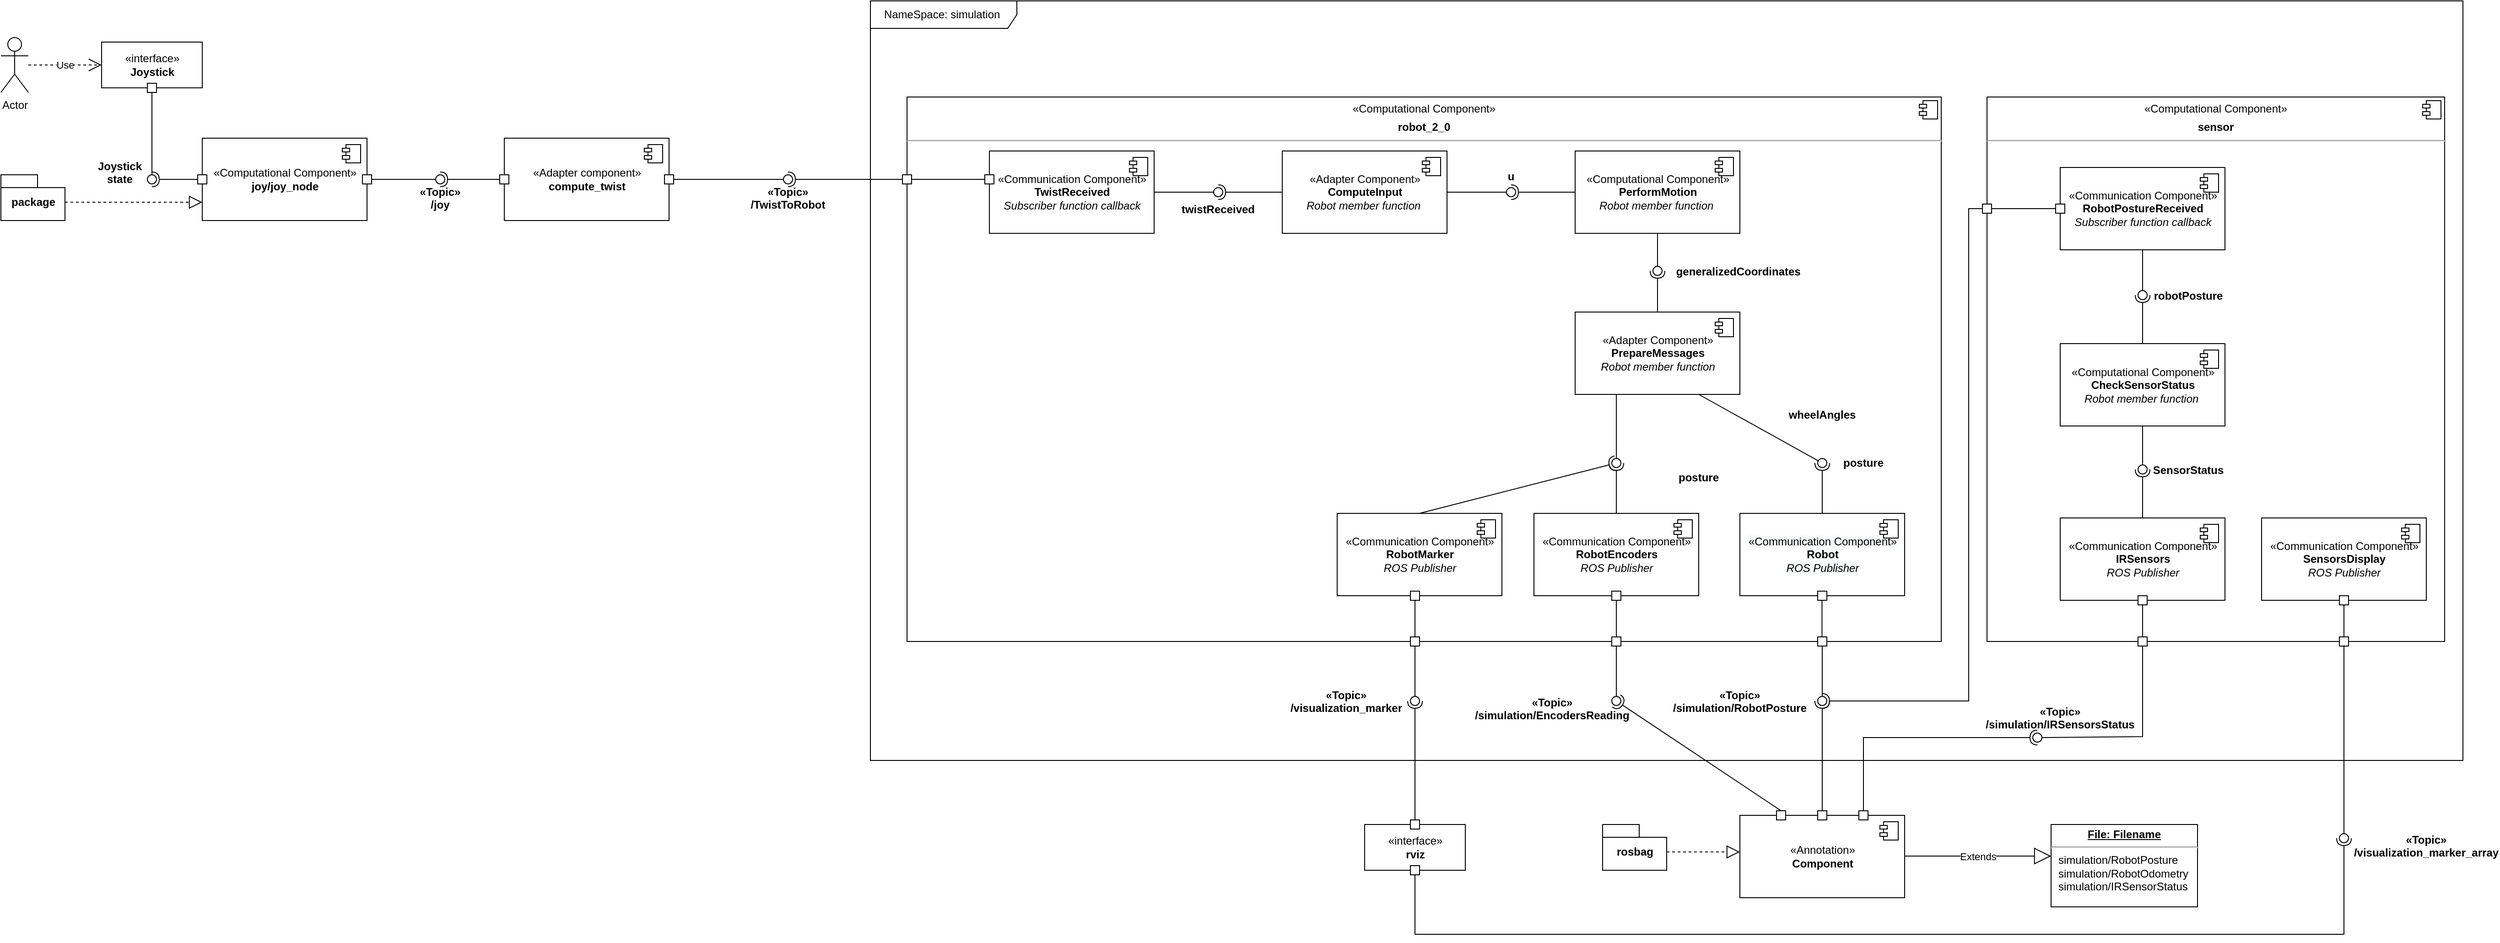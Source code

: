 <mxfile version="13.0.3" type="device"><diagram id="dQVUf-3r50k0wOPHMKct" name="Page-1"><mxGraphModel dx="1144" dy="733" grid="1" gridSize="10" guides="1" tooltips="1" connect="1" arrows="1" fold="1" page="1" pageScale="1" pageWidth="850" pageHeight="1100" math="0" shadow="0"><root><mxCell id="0"/><mxCell id="1" parent="0"/><mxCell id="RqfYCaP5gzXYu1912-vJ-2" value="Actor" style="shape=umlActor;verticalLabelPosition=bottom;labelBackgroundColor=#ffffff;verticalAlign=top;html=1;" parent="1" vertex="1"><mxGeometry x="170" y="220" width="30" height="60" as="geometry"/></mxCell><mxCell id="RqfYCaP5gzXYu1912-vJ-3" value="«interface»&lt;br&gt;&lt;b&gt;Joystick&lt;/b&gt;" style="html=1;" parent="1" vertex="1"><mxGeometry x="280" y="225" width="110" height="50" as="geometry"/></mxCell><mxCell id="RqfYCaP5gzXYu1912-vJ-5" value="Use" style="endArrow=open;endSize=12;dashed=1;html=1;entryX=0;entryY=0.5;entryDx=0;entryDy=0;" parent="1" source="RqfYCaP5gzXYu1912-vJ-2" target="RqfYCaP5gzXYu1912-vJ-3" edge="1"><mxGeometry width="160" relative="1" as="geometry"><mxPoint x="310" y="350" as="sourcePoint"/><mxPoint x="470" y="350" as="targetPoint"/></mxGeometry></mxCell><mxCell id="RqfYCaP5gzXYu1912-vJ-8" value="package" style="shape=folder;fontStyle=1;spacingTop=10;tabWidth=40;tabHeight=14;tabPosition=left;html=1;" parent="1" vertex="1"><mxGeometry x="170" y="370" width="70" height="50" as="geometry"/></mxCell><mxCell id="RqfYCaP5gzXYu1912-vJ-9" value="«Computational Component»&lt;br&gt;&lt;b&gt;joy/joy_node&lt;/b&gt;" style="html=1;dropTarget=0;" parent="1" vertex="1"><mxGeometry x="390" y="330" width="180" height="90" as="geometry"/></mxCell><mxCell id="RqfYCaP5gzXYu1912-vJ-10" value="" style="shape=component;jettyWidth=8;jettyHeight=4;" parent="RqfYCaP5gzXYu1912-vJ-9" vertex="1"><mxGeometry x="1" width="20" height="20" relative="1" as="geometry"><mxPoint x="-27" y="7" as="offset"/></mxGeometry></mxCell><mxCell id="RqfYCaP5gzXYu1912-vJ-15" value="" style="rounded=0;orthogonalLoop=1;jettySize=auto;html=1;endArrow=none;endFill=0;exitX=0.5;exitY=1;exitDx=0;exitDy=0;" parent="1" source="RqfYCaP5gzXYu1912-vJ-19" target="RqfYCaP5gzXYu1912-vJ-17" edge="1"><mxGeometry relative="1" as="geometry"><mxPoint x="315" y="375" as="sourcePoint"/></mxGeometry></mxCell><mxCell id="RqfYCaP5gzXYu1912-vJ-16" value="" style="rounded=0;orthogonalLoop=1;jettySize=auto;html=1;endArrow=halfCircle;endFill=0;entryX=0.5;entryY=0.5;entryDx=0;entryDy=0;endSize=6;strokeWidth=1;exitX=0;exitY=0.5;exitDx=0;exitDy=0;" parent="1" source="RqfYCaP5gzXYu1912-vJ-18" target="RqfYCaP5gzXYu1912-vJ-17" edge="1"><mxGeometry relative="1" as="geometry"><mxPoint x="355" y="375" as="sourcePoint"/></mxGeometry></mxCell><mxCell id="RqfYCaP5gzXYu1912-vJ-17" value="" style="ellipse;whiteSpace=wrap;html=1;fontFamily=Helvetica;fontSize=12;fontColor=#000000;align=center;strokeColor=#000000;fillColor=#ffffff;points=[];aspect=fixed;resizable=0;" parent="1" vertex="1"><mxGeometry x="330" y="370" width="10" height="10" as="geometry"/></mxCell><mxCell id="RqfYCaP5gzXYu1912-vJ-18" value="" style="rounded=0;whiteSpace=wrap;html=1;" parent="1" vertex="1"><mxGeometry x="385" y="370" width="10" height="10" as="geometry"/></mxCell><mxCell id="RqfYCaP5gzXYu1912-vJ-19" value="" style="rounded=0;whiteSpace=wrap;html=1;" parent="1" vertex="1"><mxGeometry x="330" y="270" width="10" height="10" as="geometry"/></mxCell><mxCell id="RqfYCaP5gzXYu1912-vJ-20" value="Joystick&#10;state" style="text;align=center;fontStyle=1;verticalAlign=middle;spacingLeft=3;spacingRight=3;strokeColor=none;rotatable=0;points=[[0,0.5],[1,0.5]];portConstraint=eastwest;" parent="1" vertex="1"><mxGeometry x="260" y="354" width="80" height="26" as="geometry"/></mxCell><mxCell id="RqfYCaP5gzXYu1912-vJ-21" value="" style="endArrow=block;dashed=1;endFill=0;endSize=12;html=1;" parent="1" edge="1"><mxGeometry width="160" relative="1" as="geometry"><mxPoint x="240" y="400" as="sourcePoint"/><mxPoint x="390" y="400" as="targetPoint"/></mxGeometry></mxCell><mxCell id="RqfYCaP5gzXYu1912-vJ-22" value="«Adapter component»&lt;br&gt;&lt;b&gt;compute_twist&lt;/b&gt;" style="html=1;dropTarget=0;" parent="1" vertex="1"><mxGeometry x="720" y="330" width="180" height="90" as="geometry"/></mxCell><mxCell id="RqfYCaP5gzXYu1912-vJ-23" value="" style="shape=component;jettyWidth=8;jettyHeight=4;" parent="RqfYCaP5gzXYu1912-vJ-22" vertex="1"><mxGeometry x="1" width="20" height="20" relative="1" as="geometry"><mxPoint x="-27" y="7" as="offset"/></mxGeometry></mxCell><mxCell id="RqfYCaP5gzXYu1912-vJ-24" value="" style="rounded=0;orthogonalLoop=1;jettySize=auto;html=1;endArrow=none;endFill=0;exitX=1;exitY=0.5;exitDx=0;exitDy=0;" parent="1" source="RqfYCaP5gzXYu1912-vJ-27" target="RqfYCaP5gzXYu1912-vJ-26" edge="1"><mxGeometry relative="1" as="geometry"><mxPoint x="630" y="375" as="sourcePoint"/></mxGeometry></mxCell><mxCell id="RqfYCaP5gzXYu1912-vJ-25" value="" style="rounded=0;orthogonalLoop=1;jettySize=auto;html=1;endArrow=halfCircle;endFill=0;entryX=0.5;entryY=0.5;entryDx=0;entryDy=0;endSize=6;strokeWidth=1;exitX=0;exitY=0.5;exitDx=0;exitDy=0;" parent="1" source="RqfYCaP5gzXYu1912-vJ-28" target="RqfYCaP5gzXYu1912-vJ-26" edge="1"><mxGeometry relative="1" as="geometry"><mxPoint x="670" y="375" as="sourcePoint"/></mxGeometry></mxCell><mxCell id="RqfYCaP5gzXYu1912-vJ-26" value="" style="ellipse;whiteSpace=wrap;html=1;fontFamily=Helvetica;fontSize=12;fontColor=#000000;align=center;strokeColor=#000000;fillColor=#ffffff;points=[];aspect=fixed;resizable=0;" parent="1" vertex="1"><mxGeometry x="645" y="370" width="10" height="10" as="geometry"/></mxCell><mxCell id="RqfYCaP5gzXYu1912-vJ-27" value="" style="rounded=0;whiteSpace=wrap;html=1;" parent="1" vertex="1"><mxGeometry x="565" y="370" width="10" height="10" as="geometry"/></mxCell><mxCell id="RqfYCaP5gzXYu1912-vJ-28" value="" style="rounded=0;whiteSpace=wrap;html=1;" parent="1" vertex="1"><mxGeometry x="715" y="370" width="10" height="10" as="geometry"/></mxCell><mxCell id="RqfYCaP5gzXYu1912-vJ-33" value="«Topic»&#10;/joy" style="text;align=center;fontStyle=1;verticalAlign=middle;spacingLeft=3;spacingRight=3;strokeColor=none;rotatable=0;points=[[0,0.5],[1,0.5]];portConstraint=eastwest;" parent="1" vertex="1"><mxGeometry x="610" y="382" width="80" height="26" as="geometry"/></mxCell><mxCell id="RqfYCaP5gzXYu1912-vJ-34" value="" style="rounded=0;whiteSpace=wrap;html=1;" parent="1" vertex="1"><mxGeometry x="895" y="370" width="10" height="10" as="geometry"/></mxCell><mxCell id="RqfYCaP5gzXYu1912-vJ-42" value="" style="rounded=0;orthogonalLoop=1;jettySize=auto;html=1;endArrow=none;endFill=0;exitX=1;exitY=0.5;exitDx=0;exitDy=0;" parent="1" source="RqfYCaP5gzXYu1912-vJ-34" target="RqfYCaP5gzXYu1912-vJ-44" edge="1"><mxGeometry relative="1" as="geometry"><mxPoint x="1010" y="375" as="sourcePoint"/></mxGeometry></mxCell><mxCell id="RqfYCaP5gzXYu1912-vJ-43" value="" style="rounded=0;orthogonalLoop=1;jettySize=auto;html=1;endArrow=halfCircle;endFill=0;entryX=0.5;entryY=0.5;entryDx=0;entryDy=0;endSize=6;strokeWidth=1;exitX=0;exitY=0.5;exitDx=0;exitDy=0;" parent="1" source="RqfYCaP5gzXYu1912-vJ-141" target="RqfYCaP5gzXYu1912-vJ-44" edge="1"><mxGeometry relative="1" as="geometry"><mxPoint x="1155" y="375" as="sourcePoint"/></mxGeometry></mxCell><mxCell id="RqfYCaP5gzXYu1912-vJ-44" value="" style="ellipse;whiteSpace=wrap;html=1;fontFamily=Helvetica;fontSize=12;fontColor=#000000;align=center;strokeColor=#000000;fillColor=#ffffff;points=[];aspect=fixed;resizable=0;" parent="1" vertex="1"><mxGeometry x="1025" y="370" width="10" height="10" as="geometry"/></mxCell><mxCell id="RqfYCaP5gzXYu1912-vJ-46" value="«Topic»&#10;/TwistToRobot" style="text;align=center;fontStyle=1;verticalAlign=middle;spacingLeft=3;spacingRight=3;strokeColor=none;rotatable=0;points=[[0,0.5],[1,0.5]];portConstraint=eastwest;" parent="1" vertex="1"><mxGeometry x="990" y="382" width="80" height="26" as="geometry"/></mxCell><mxCell id="RqfYCaP5gzXYu1912-vJ-138" value="NameSpace: simulation&amp;nbsp;" style="shape=umlFrame;whiteSpace=wrap;html=1;width=160;height=30;" parent="1" vertex="1"><mxGeometry x="1120" y="180" width="1740" height="830" as="geometry"/></mxCell><mxCell id="RqfYCaP5gzXYu1912-vJ-139" value="&lt;p style=&quot;margin: 6px 0px 0px ; text-align: center&quot;&gt;«Computational Component»&lt;br&gt;&lt;/p&gt;&lt;p style=&quot;margin: 6px 0px 0px ; text-align: center&quot;&gt;&lt;b&gt;robot_2_0&lt;/b&gt;&lt;/p&gt;&lt;hr&gt;&lt;p style=&quot;margin: 0px 0px 0px 8px&quot;&gt;&lt;br&gt;&lt;/p&gt;" style="align=left;overflow=fill;html=1;dropTarget=0;" parent="1" vertex="1"><mxGeometry x="1160" y="285" width="1130" height="595" as="geometry"/></mxCell><mxCell id="RqfYCaP5gzXYu1912-vJ-140" value="" style="shape=component;jettyWidth=8;jettyHeight=4;" parent="RqfYCaP5gzXYu1912-vJ-139" vertex="1"><mxGeometry x="1" width="20" height="20" relative="1" as="geometry"><mxPoint x="-24" y="4" as="offset"/></mxGeometry></mxCell><mxCell id="RqfYCaP5gzXYu1912-vJ-141" value="" style="rounded=0;whiteSpace=wrap;html=1;" parent="1" vertex="1"><mxGeometry x="1155" y="370" width="10" height="10" as="geometry"/></mxCell><mxCell id="RqfYCaP5gzXYu1912-vJ-142" value="«Adapter Component»&lt;br&gt;&lt;b&gt;ComputeInput&lt;/b&gt;&lt;br&gt;&lt;i&gt;Robot member function&lt;/i&gt;&amp;nbsp;" style="html=1;dropTarget=0;" parent="1" vertex="1"><mxGeometry x="1570" y="344" width="180" height="90" as="geometry"/></mxCell><mxCell id="RqfYCaP5gzXYu1912-vJ-143" value="" style="shape=component;jettyWidth=8;jettyHeight=4;" parent="RqfYCaP5gzXYu1912-vJ-142" vertex="1"><mxGeometry x="1" width="20" height="20" relative="1" as="geometry"><mxPoint x="-27" y="7" as="offset"/></mxGeometry></mxCell><mxCell id="RqfYCaP5gzXYu1912-vJ-145" value="" style="line;strokeWidth=1;fillColor=none;align=left;verticalAlign=middle;spacingTop=-1;spacingLeft=3;spacingRight=3;rotatable=0;labelPosition=right;points=[];portConstraint=eastwest;" parent="1" vertex="1"><mxGeometry x="1165" y="371" width="80" height="8" as="geometry"/></mxCell><mxCell id="RqfYCaP5gzXYu1912-vJ-146" value="«Computational Component»&lt;br&gt;&lt;b&gt;PerformMotion&lt;br&gt;&lt;/b&gt;&lt;i&gt;Robot member function&lt;/i&gt;&amp;nbsp;" style="html=1;dropTarget=0;" parent="1" vertex="1"><mxGeometry x="1890" y="344" width="180" height="90" as="geometry"/></mxCell><mxCell id="RqfYCaP5gzXYu1912-vJ-147" value="" style="shape=component;jettyWidth=8;jettyHeight=4;" parent="RqfYCaP5gzXYu1912-vJ-146" vertex="1"><mxGeometry x="1" width="20" height="20" relative="1" as="geometry"><mxPoint x="-27" y="7" as="offset"/></mxGeometry></mxCell><mxCell id="RqfYCaP5gzXYu1912-vJ-148" value="" style="rounded=0;orthogonalLoop=1;jettySize=auto;html=1;endArrow=none;endFill=0;exitX=1;exitY=0.5;exitDx=0;exitDy=0;" parent="1" source="RqfYCaP5gzXYu1912-vJ-142" target="RqfYCaP5gzXYu1912-vJ-150" edge="1"><mxGeometry relative="1" as="geometry"><mxPoint x="1800" y="389" as="sourcePoint"/></mxGeometry></mxCell><mxCell id="RqfYCaP5gzXYu1912-vJ-149" value="" style="rounded=0;orthogonalLoop=1;jettySize=auto;html=1;endArrow=halfCircle;endFill=0;entryX=0.5;entryY=0.5;entryDx=0;entryDy=0;endSize=6;strokeWidth=1;exitX=0;exitY=0.5;exitDx=0;exitDy=0;" parent="1" source="RqfYCaP5gzXYu1912-vJ-146" target="RqfYCaP5gzXYu1912-vJ-150" edge="1"><mxGeometry relative="1" as="geometry"><mxPoint x="1840" y="389" as="sourcePoint"/></mxGeometry></mxCell><mxCell id="RqfYCaP5gzXYu1912-vJ-150" value="" style="ellipse;whiteSpace=wrap;html=1;fontFamily=Helvetica;fontSize=12;fontColor=#000000;align=center;strokeColor=#000000;fillColor=#ffffff;points=[];aspect=fixed;resizable=0;" parent="1" vertex="1"><mxGeometry x="1815" y="384" width="10" height="10" as="geometry"/></mxCell><mxCell id="RqfYCaP5gzXYu1912-vJ-151" value="u" style="text;align=center;fontStyle=1;verticalAlign=middle;spacingLeft=3;spacingRight=3;strokeColor=none;rotatable=0;points=[[0,0.5],[1,0.5]];portConstraint=eastwest;" parent="1" vertex="1"><mxGeometry x="1780" y="358" width="80" height="26" as="geometry"/></mxCell><mxCell id="RqfYCaP5gzXYu1912-vJ-155" value="generalizedCoordinates " style="text;align=center;fontStyle=1;verticalAlign=middle;spacingLeft=3;spacingRight=3;strokeColor=none;rotatable=0;points=[[0,0.5],[1,0.5]];portConstraint=eastwest;" parent="1" vertex="1"><mxGeometry x="2030" y="462" width="80" height="26" as="geometry"/></mxCell><mxCell id="RqfYCaP5gzXYu1912-vJ-164" value="&lt;meta http-equiv=&quot;content-type&quot; content=&quot;text/html; charset=utf-8&quot; style=&quot;&quot;&gt;&lt;span style=&quot;font-family: Helvetica; font-size: 12px; font-style: normal; font-variant-ligatures: normal; font-variant-caps: normal; font-weight: 400; letter-spacing: normal; orphans: 2; text-align: center; text-indent: 0px; text-transform: none; widows: 2; word-spacing: 0px; -webkit-text-stroke-width: 0px; background-color: rgb(248, 249, 250); text-decoration-style: initial; text-decoration-color: initial; float: none; display: inline !important;&quot;&gt;«Communication Component»&lt;/span&gt;&lt;br style=&quot;font-family: Helvetica; font-size: 12px; font-style: normal; font-variant-ligatures: normal; font-variant-caps: normal; font-weight: 400; letter-spacing: normal; orphans: 2; text-align: center; text-indent: 0px; text-transform: none; widows: 2; word-spacing: 0px; -webkit-text-stroke-width: 0px; background-color: rgb(248, 249, 250); text-decoration-style: initial; text-decoration-color: initial;&quot;&gt;&lt;b style=&quot;font-family: Helvetica; font-size: 12px; font-style: normal; font-variant-ligatures: normal; font-variant-caps: normal; letter-spacing: normal; orphans: 2; text-align: center; text-indent: 0px; text-transform: none; widows: 2; word-spacing: 0px; -webkit-text-stroke-width: 0px; background-color: rgb(248, 249, 250); text-decoration-style: initial; text-decoration-color: initial;&quot;&gt;Robot&lt;br style=&quot;&quot;&gt;&lt;/b&gt;&lt;i style=&quot;font-family: Helvetica; font-size: 12px; font-variant-ligatures: normal; font-variant-caps: normal; font-weight: 400; letter-spacing: normal; orphans: 2; text-align: center; text-indent: 0px; text-transform: none; widows: 2; word-spacing: 0px; -webkit-text-stroke-width: 0px; background-color: rgb(248, 249, 250); text-decoration-style: initial; text-decoration-color: initial;&quot;&gt;ROS Publisher&lt;/i&gt;" style="html=1;dropTarget=0;" parent="1" vertex="1"><mxGeometry x="2070" y="740" width="180" height="90" as="geometry"/></mxCell><mxCell id="RqfYCaP5gzXYu1912-vJ-165" value="" style="shape=component;jettyWidth=8;jettyHeight=4;" parent="RqfYCaP5gzXYu1912-vJ-164" vertex="1"><mxGeometry x="1" width="20" height="20" relative="1" as="geometry"><mxPoint x="-27" y="7" as="offset"/></mxGeometry></mxCell><mxCell id="RqfYCaP5gzXYu1912-vJ-166" value="«Communication Component»&lt;br&gt;&lt;b&gt;RobotEncoders&lt;br&gt;&lt;/b&gt;&lt;i&gt;ROS Publisher&lt;/i&gt;" style="html=1;dropTarget=0;" parent="1" vertex="1"><mxGeometry x="1845" y="740" width="180" height="90" as="geometry"/></mxCell><mxCell id="RqfYCaP5gzXYu1912-vJ-167" value="" style="shape=component;jettyWidth=8;jettyHeight=4;" parent="RqfYCaP5gzXYu1912-vJ-166" vertex="1"><mxGeometry x="1" width="20" height="20" relative="1" as="geometry"><mxPoint x="-27" y="7" as="offset"/></mxGeometry></mxCell><mxCell id="RqfYCaP5gzXYu1912-vJ-168" value="«Adapter Component»&lt;br&gt;&lt;b&gt;PrepareMessages&lt;br&gt;&lt;/b&gt;&lt;i&gt;Robot member function&lt;/i&gt;&lt;b&gt;&lt;br&gt;&lt;/b&gt;" style="html=1;dropTarget=0;" parent="1" vertex="1"><mxGeometry x="1890" y="520" width="180" height="90" as="geometry"/></mxCell><mxCell id="RqfYCaP5gzXYu1912-vJ-169" value="" style="shape=component;jettyWidth=8;jettyHeight=4;" parent="RqfYCaP5gzXYu1912-vJ-168" vertex="1"><mxGeometry x="1" width="20" height="20" relative="1" as="geometry"><mxPoint x="-27" y="7" as="offset"/></mxGeometry></mxCell><mxCell id="RqfYCaP5gzXYu1912-vJ-172" value="" style="rounded=0;orthogonalLoop=1;jettySize=auto;html=1;endArrow=none;endFill=0;exitX=0.25;exitY=1;exitDx=0;exitDy=0;" parent="1" source="RqfYCaP5gzXYu1912-vJ-168" target="RqfYCaP5gzXYu1912-vJ-174" edge="1"><mxGeometry relative="1" as="geometry"><mxPoint x="1920" y="685" as="sourcePoint"/></mxGeometry></mxCell><mxCell id="RqfYCaP5gzXYu1912-vJ-173" value="" style="rounded=0;orthogonalLoop=1;jettySize=auto;html=1;endArrow=halfCircle;endFill=0;entryX=0.5;entryY=0.5;entryDx=0;entryDy=0;endSize=6;strokeWidth=1;exitX=0.5;exitY=0;exitDx=0;exitDy=0;" parent="1" source="RqfYCaP5gzXYu1912-vJ-166" target="RqfYCaP5gzXYu1912-vJ-174" edge="1"><mxGeometry relative="1" as="geometry"><mxPoint x="1960" y="685" as="sourcePoint"/></mxGeometry></mxCell><mxCell id="RqfYCaP5gzXYu1912-vJ-175" value="" style="rounded=0;orthogonalLoop=1;jettySize=auto;html=1;endArrow=none;endFill=0;exitX=0.75;exitY=1;exitDx=0;exitDy=0;" parent="1" source="RqfYCaP5gzXYu1912-vJ-168" target="RqfYCaP5gzXYu1912-vJ-177" edge="1"><mxGeometry relative="1" as="geometry"><mxPoint x="2140" y="685" as="sourcePoint"/></mxGeometry></mxCell><mxCell id="RqfYCaP5gzXYu1912-vJ-176" value="" style="rounded=0;orthogonalLoop=1;jettySize=auto;html=1;endArrow=halfCircle;endFill=0;entryX=0.5;entryY=0.5;entryDx=0;entryDy=0;endSize=6;strokeWidth=1;exitX=0.5;exitY=0;exitDx=0;exitDy=0;" parent="1" source="RqfYCaP5gzXYu1912-vJ-164" target="RqfYCaP5gzXYu1912-vJ-177" edge="1"><mxGeometry relative="1" as="geometry"><mxPoint x="2180" y="685" as="sourcePoint"/></mxGeometry></mxCell><mxCell id="RqfYCaP5gzXYu1912-vJ-177" value="" style="ellipse;whiteSpace=wrap;html=1;fontFamily=Helvetica;fontSize=12;fontColor=#000000;align=center;strokeColor=#000000;fillColor=#ffffff;points=[];aspect=fixed;resizable=0;" parent="1" vertex="1"><mxGeometry x="2155" y="680" width="10" height="10" as="geometry"/></mxCell><mxCell id="RqfYCaP5gzXYu1912-vJ-180" value="" style="rounded=0;whiteSpace=wrap;html=1;" parent="1" vertex="1"><mxGeometry x="1930" y="825" width="10" height="10" as="geometry"/></mxCell><mxCell id="RqfYCaP5gzXYu1912-vJ-181" value="" style="rounded=0;whiteSpace=wrap;html=1;" parent="1" vertex="1"><mxGeometry x="2155" y="825" width="10" height="10" as="geometry"/></mxCell><mxCell id="RqfYCaP5gzXYu1912-vJ-183" value="" style="rounded=0;whiteSpace=wrap;html=1;" parent="1" vertex="1"><mxGeometry x="1930" y="875" width="10" height="10" as="geometry"/></mxCell><mxCell id="RqfYCaP5gzXYu1912-vJ-184" value="" style="rounded=0;whiteSpace=wrap;html=1;" parent="1" vertex="1"><mxGeometry x="2155" y="875" width="10" height="10" as="geometry"/></mxCell><mxCell id="RqfYCaP5gzXYu1912-vJ-186" value="" style="rounded=0;orthogonalLoop=1;jettySize=auto;html=1;endArrow=none;endFill=0;exitX=0.5;exitY=1;exitDx=0;exitDy=0;entryX=0.5;entryY=0;entryDx=0;entryDy=0;" parent="1" source="RqfYCaP5gzXYu1912-vJ-180" target="RqfYCaP5gzXYu1912-vJ-183" edge="1"><mxGeometry relative="1" as="geometry"><mxPoint x="1825" y="895" as="sourcePoint"/><mxPoint x="1845" y="890" as="targetPoint"/></mxGeometry></mxCell><mxCell id="RqfYCaP5gzXYu1912-vJ-187" value="" style="rounded=0;orthogonalLoop=1;jettySize=auto;html=1;endArrow=none;endFill=0;exitX=0.5;exitY=1;exitDx=0;exitDy=0;entryX=0.5;entryY=0;entryDx=0;entryDy=0;" parent="1" edge="1"><mxGeometry relative="1" as="geometry"><mxPoint x="2159.71" y="835" as="sourcePoint"/><mxPoint x="2159.71" y="875" as="targetPoint"/></mxGeometry></mxCell><mxCell id="RqfYCaP5gzXYu1912-vJ-189" value="" style="rounded=0;orthogonalLoop=1;jettySize=auto;html=1;endArrow=none;endFill=0;exitX=0.5;exitY=1;exitDx=0;exitDy=0;" parent="1" source="RqfYCaP5gzXYu1912-vJ-183" target="RqfYCaP5gzXYu1912-vJ-191" edge="1"><mxGeometry relative="1" as="geometry"><mxPoint x="1920" y="945" as="sourcePoint"/></mxGeometry></mxCell><mxCell id="RqfYCaP5gzXYu1912-vJ-190" value="" style="rounded=0;orthogonalLoop=1;jettySize=auto;html=1;endArrow=halfCircle;endFill=0;entryX=0.5;entryY=0.5;entryDx=0;entryDy=0;endSize=6;strokeWidth=1;exitX=0.5;exitY=0;exitDx=0;exitDy=0;" parent="1" target="RqfYCaP5gzXYu1912-vJ-191" edge="1"><mxGeometry relative="1" as="geometry"><mxPoint x="2115.0" y="1065" as="sourcePoint"/></mxGeometry></mxCell><mxCell id="RqfYCaP5gzXYu1912-vJ-191" value="" style="ellipse;whiteSpace=wrap;html=1;fontFamily=Helvetica;fontSize=12;fontColor=#000000;align=center;strokeColor=#000000;fillColor=#ffffff;points=[];aspect=fixed;resizable=0;" parent="1" vertex="1"><mxGeometry x="1930" y="940" width="10" height="10" as="geometry"/></mxCell><mxCell id="RqfYCaP5gzXYu1912-vJ-195" value="" style="rounded=0;orthogonalLoop=1;jettySize=auto;html=1;endArrow=none;endFill=0;exitX=0.5;exitY=1;exitDx=0;exitDy=0;" parent="1" source="RqfYCaP5gzXYu1912-vJ-184" target="RqfYCaP5gzXYu1912-vJ-197" edge="1"><mxGeometry relative="1" as="geometry"><mxPoint x="2140" y="945" as="sourcePoint"/></mxGeometry></mxCell><mxCell id="RqfYCaP5gzXYu1912-vJ-196" value="" style="rounded=0;orthogonalLoop=1;jettySize=auto;html=1;endArrow=halfCircle;endFill=0;entryX=0.5;entryY=0.5;entryDx=0;entryDy=0;endSize=6;strokeWidth=1;exitX=0.5;exitY=0;exitDx=0;exitDy=0;" parent="1" target="RqfYCaP5gzXYu1912-vJ-197" edge="1"><mxGeometry relative="1" as="geometry"><mxPoint x="2160.0" y="1065" as="sourcePoint"/></mxGeometry></mxCell><mxCell id="RqfYCaP5gzXYu1912-vJ-197" value="" style="ellipse;whiteSpace=wrap;html=1;fontFamily=Helvetica;fontSize=12;fontColor=#000000;align=center;strokeColor=#000000;fillColor=#ffffff;points=[];aspect=fixed;resizable=0;" parent="1" vertex="1"><mxGeometry x="2155" y="940" width="10" height="10" as="geometry"/></mxCell><mxCell id="RqfYCaP5gzXYu1912-vJ-201" value="«Topic»&#10;/simulation/RobotPosture" style="text;align=center;fontStyle=1;verticalAlign=middle;spacingLeft=3;spacingRight=3;strokeColor=none;rotatable=0;points=[[0,0.5],[1,0.5]];portConstraint=eastwest;" parent="1" vertex="1"><mxGeometry x="2030" y="932" width="80" height="26" as="geometry"/></mxCell><mxCell id="RqfYCaP5gzXYu1912-vJ-202" value="«Topic»&#10;/simulation/EncodersReading" style="text;align=center;fontStyle=1;verticalAlign=middle;spacingLeft=3;spacingRight=3;strokeColor=none;rotatable=0;points=[[0,0.5],[1,0.5]];portConstraint=eastwest;" parent="1" vertex="1"><mxGeometry x="1825" y="940" width="80" height="26" as="geometry"/></mxCell><mxCell id="RqfYCaP5gzXYu1912-vJ-203" value="«Topic»&#10;/simulation/IRSensorsStatus" style="text;align=center;fontStyle=1;verticalAlign=middle;spacingLeft=3;spacingRight=3;strokeColor=none;rotatable=0;points=[[0,0.5],[1,0.5]];portConstraint=eastwest;" parent="1" vertex="1"><mxGeometry x="2380" y="950" width="80" height="26" as="geometry"/></mxCell><mxCell id="RqfYCaP5gzXYu1912-vJ-206" value="rosbag" style="shape=folder;fontStyle=1;spacingTop=10;tabWidth=40;tabHeight=14;tabPosition=left;html=1;" parent="1" vertex="1"><mxGeometry x="1920" y="1080" width="70" height="50" as="geometry"/></mxCell><mxCell id="RqfYCaP5gzXYu1912-vJ-208" value="" style="endArrow=block;dashed=1;endFill=0;endSize=12;html=1;" parent="1" edge="1"><mxGeometry width="160" relative="1" as="geometry"><mxPoint x="1990" y="1110" as="sourcePoint"/><mxPoint x="2070" y="1110" as="targetPoint"/></mxGeometry></mxCell><mxCell id="RqfYCaP5gzXYu1912-vJ-216" value="Extends" style="endArrow=block;endSize=16;endFill=0;html=1;" parent="1" edge="1"><mxGeometry width="160" relative="1" as="geometry"><mxPoint x="2250" y="1114.5" as="sourcePoint"/><mxPoint x="2410" y="1114.5" as="targetPoint"/></mxGeometry></mxCell><mxCell id="RqfYCaP5gzXYu1912-vJ-218" value="&lt;p style=&quot;margin: 0px ; margin-top: 4px ; text-align: center ; text-decoration: underline&quot;&gt;&lt;b&gt;File: Filename&lt;/b&gt;&lt;/p&gt;&lt;hr&gt;&lt;p style=&quot;margin: 0px ; margin-left: 8px&quot;&gt;simulation/RobotPosture&lt;br&gt;simulation/RobotOdometry&lt;br&gt;simulation/IRSensorStatus&lt;/p&gt;" style="verticalAlign=top;align=left;overflow=fill;fontSize=12;fontFamily=Helvetica;html=1;" parent="1" vertex="1"><mxGeometry x="2410" y="1080" width="160" height="90" as="geometry"/></mxCell><mxCell id="RqfYCaP5gzXYu1912-vJ-221" value="«Communication Component»&lt;br&gt;&lt;b&gt;TwistReceived&lt;/b&gt;&lt;br&gt;&lt;i&gt;Subscriber function callback&lt;/i&gt;" style="html=1;dropTarget=0;" parent="1" vertex="1"><mxGeometry x="1250" y="344" width="180" height="90" as="geometry"/></mxCell><mxCell id="RqfYCaP5gzXYu1912-vJ-222" value="" style="shape=component;jettyWidth=8;jettyHeight=4;" parent="RqfYCaP5gzXYu1912-vJ-221" vertex="1"><mxGeometry x="1" width="20" height="20" relative="1" as="geometry"><mxPoint x="-27" y="7" as="offset"/></mxGeometry></mxCell><mxCell id="RqfYCaP5gzXYu1912-vJ-223" value="" style="rounded=0;whiteSpace=wrap;html=1;" parent="1" vertex="1"><mxGeometry x="1245" y="370" width="10" height="10" as="geometry"/></mxCell><mxCell id="RqfYCaP5gzXYu1912-vJ-224" value="" style="rounded=0;orthogonalLoop=1;jettySize=auto;html=1;endArrow=none;endFill=0;exitX=1;exitY=0.5;exitDx=0;exitDy=0;" parent="1" source="RqfYCaP5gzXYu1912-vJ-221" target="RqfYCaP5gzXYu1912-vJ-226" edge="1"><mxGeometry relative="1" as="geometry"><mxPoint x="1480" y="389" as="sourcePoint"/></mxGeometry></mxCell><mxCell id="RqfYCaP5gzXYu1912-vJ-225" value="" style="rounded=0;orthogonalLoop=1;jettySize=auto;html=1;endArrow=halfCircle;endFill=0;entryX=0.5;entryY=0.5;entryDx=0;entryDy=0;endSize=6;strokeWidth=1;exitX=0;exitY=0.5;exitDx=0;exitDy=0;" parent="1" source="RqfYCaP5gzXYu1912-vJ-142" target="RqfYCaP5gzXYu1912-vJ-226" edge="1"><mxGeometry relative="1" as="geometry"><mxPoint x="1520" y="389" as="sourcePoint"/></mxGeometry></mxCell><mxCell id="RqfYCaP5gzXYu1912-vJ-226" value="" style="ellipse;whiteSpace=wrap;html=1;fontFamily=Helvetica;fontSize=12;fontColor=#000000;align=center;strokeColor=#000000;fillColor=#ffffff;points=[];aspect=fixed;resizable=0;" parent="1" vertex="1"><mxGeometry x="1495" y="384" width="10" height="10" as="geometry"/></mxCell><mxCell id="RqfYCaP5gzXYu1912-vJ-227" value="twistReceived" style="text;align=center;fontStyle=1;verticalAlign=middle;spacingLeft=3;spacingRight=3;strokeColor=none;rotatable=0;points=[[0,0.5],[1,0.5]];portConstraint=eastwest;" parent="1" vertex="1"><mxGeometry x="1460" y="394" width="80" height="26" as="geometry"/></mxCell><mxCell id="RqfYCaP5gzXYu1912-vJ-228" value="&amp;laquo;Annotation&amp;raquo;&lt;br/&gt;&lt;b&gt;Component&lt;/b&gt;" style="html=1;dropTarget=0;" parent="1" vertex="1"><mxGeometry x="2070" y="1070" width="180" height="90" as="geometry"/></mxCell><mxCell id="RqfYCaP5gzXYu1912-vJ-229" value="" style="shape=component;jettyWidth=8;jettyHeight=4;" parent="RqfYCaP5gzXYu1912-vJ-228" vertex="1"><mxGeometry x="1" width="20" height="20" relative="1" as="geometry"><mxPoint x="-27" y="7" as="offset"/></mxGeometry></mxCell><mxCell id="RqfYCaP5gzXYu1912-vJ-230" value="" style="rounded=0;whiteSpace=wrap;html=1;" parent="1" vertex="1"><mxGeometry x="2110" y="1065" width="10" height="10" as="geometry"/></mxCell><mxCell id="RqfYCaP5gzXYu1912-vJ-231" value="" style="rounded=0;whiteSpace=wrap;html=1;" parent="1" vertex="1"><mxGeometry x="2155" y="1065" width="10" height="10" as="geometry"/></mxCell><mxCell id="RqfYCaP5gzXYu1912-vJ-232" value="" style="rounded=0;whiteSpace=wrap;html=1;" parent="1" vertex="1"><mxGeometry x="2200" y="1065" width="10" height="10" as="geometry"/></mxCell><mxCell id="hUj2-wI3A586qKky1qqL-1" value="«Communication Component»&lt;br&gt;&lt;b&gt;RobotMarker&lt;br&gt;&lt;/b&gt;&lt;i&gt;ROS Publisher&lt;/i&gt;" style="html=1;dropTarget=0;" parent="1" vertex="1"><mxGeometry x="1630" y="740" width="180" height="90" as="geometry"/></mxCell><mxCell id="hUj2-wI3A586qKky1qqL-2" value="" style="shape=component;jettyWidth=8;jettyHeight=4;" parent="hUj2-wI3A586qKky1qqL-1" vertex="1"><mxGeometry x="1" width="20" height="20" relative="1" as="geometry"><mxPoint x="-27" y="7" as="offset"/></mxGeometry></mxCell><mxCell id="hUj2-wI3A586qKky1qqL-6" value="" style="rounded=0;whiteSpace=wrap;html=1;" parent="1" vertex="1"><mxGeometry x="1710" y="825" width="10" height="10" as="geometry"/></mxCell><mxCell id="hUj2-wI3A586qKky1qqL-7" value="" style="rounded=0;whiteSpace=wrap;html=1;" parent="1" vertex="1"><mxGeometry x="1710" y="875" width="10" height="10" as="geometry"/></mxCell><mxCell id="hUj2-wI3A586qKky1qqL-8" value="" style="rounded=0;orthogonalLoop=1;jettySize=auto;html=1;endArrow=none;endFill=0;exitX=0.5;exitY=1;exitDx=0;exitDy=0;entryX=0.5;entryY=0;entryDx=0;entryDy=0;" parent="1" source="hUj2-wI3A586qKky1qqL-6" target="hUj2-wI3A586qKky1qqL-7" edge="1"><mxGeometry relative="1" as="geometry"><mxPoint x="1605" y="895" as="sourcePoint"/><mxPoint x="1625" y="890" as="targetPoint"/></mxGeometry></mxCell><mxCell id="hUj2-wI3A586qKky1qqL-9" value="" style="rounded=0;orthogonalLoop=1;jettySize=auto;html=1;endArrow=none;endFill=0;exitX=0.5;exitY=1;exitDx=0;exitDy=0;" parent="1" source="hUj2-wI3A586qKky1qqL-7" target="hUj2-wI3A586qKky1qqL-11" edge="1"><mxGeometry relative="1" as="geometry"><mxPoint x="1695" y="945" as="sourcePoint"/></mxGeometry></mxCell><mxCell id="hUj2-wI3A586qKky1qqL-10" value="" style="rounded=0;orthogonalLoop=1;jettySize=auto;html=1;endArrow=halfCircle;endFill=0;entryX=0.5;entryY=0.5;entryDx=0;entryDy=0;endSize=6;strokeWidth=1;exitX=0.5;exitY=0;exitDx=0;exitDy=0;" parent="1" source="hUj2-wI3A586qKky1qqL-15" target="hUj2-wI3A586qKky1qqL-11" edge="1"><mxGeometry relative="1" as="geometry"><mxPoint x="1890.0" y="1065.0" as="sourcePoint"/></mxGeometry></mxCell><mxCell id="hUj2-wI3A586qKky1qqL-11" value="" style="ellipse;whiteSpace=wrap;html=1;fontFamily=Helvetica;fontSize=12;fontColor=#000000;align=center;strokeColor=#000000;fillColor=#ffffff;points=[];aspect=fixed;resizable=0;" parent="1" vertex="1"><mxGeometry x="1710" y="940" width="10" height="10" as="geometry"/></mxCell><mxCell id="hUj2-wI3A586qKky1qqL-14" value="«interface»&lt;br&gt;&lt;b&gt;rviz&lt;/b&gt;" style="html=1;" parent="1" vertex="1"><mxGeometry x="1660" y="1080" width="110" height="50" as="geometry"/></mxCell><mxCell id="hUj2-wI3A586qKky1qqL-15" value="" style="rounded=0;whiteSpace=wrap;html=1;" parent="1" vertex="1"><mxGeometry x="1710" y="1075" width="10" height="10" as="geometry"/></mxCell><mxCell id="hUj2-wI3A586qKky1qqL-16" value="«Topic»&#10;/visualization_marker" style="text;align=center;fontStyle=1;verticalAlign=middle;spacingLeft=3;spacingRight=3;strokeColor=none;rotatable=0;points=[[0,0.5],[1,0.5]];portConstraint=eastwest;" parent="1" vertex="1"><mxGeometry x="1600" y="932" width="80" height="26" as="geometry"/></mxCell><mxCell id="mGpNXbL3yLWRdrGbcxkO-1" value="" style="rounded=0;orthogonalLoop=1;jettySize=auto;html=1;endArrow=none;endFill=0;exitX=0.5;exitY=1;exitDx=0;exitDy=0;" edge="1" target="mGpNXbL3yLWRdrGbcxkO-3" parent="1" source="RqfYCaP5gzXYu1912-vJ-146"><mxGeometry relative="1" as="geometry"><mxPoint x="1955" y="475" as="sourcePoint"/></mxGeometry></mxCell><mxCell id="mGpNXbL3yLWRdrGbcxkO-2" value="" style="rounded=0;orthogonalLoop=1;jettySize=auto;html=1;endArrow=halfCircle;endFill=0;entryX=0.5;entryY=0.5;entryDx=0;entryDy=0;endSize=6;strokeWidth=1;exitX=0.5;exitY=0;exitDx=0;exitDy=0;" edge="1" target="mGpNXbL3yLWRdrGbcxkO-3" parent="1" source="RqfYCaP5gzXYu1912-vJ-168"><mxGeometry relative="1" as="geometry"><mxPoint x="1995" y="475" as="sourcePoint"/></mxGeometry></mxCell><mxCell id="mGpNXbL3yLWRdrGbcxkO-3" value="" style="ellipse;whiteSpace=wrap;html=1;fontFamily=Helvetica;fontSize=12;fontColor=#000000;align=center;strokeColor=#000000;fillColor=#ffffff;points=[];aspect=fixed;resizable=0;" vertex="1" parent="1"><mxGeometry x="1975" y="470" width="10" height="10" as="geometry"/></mxCell><mxCell id="mGpNXbL3yLWRdrGbcxkO-4" value="&lt;p style=&quot;margin: 6px 0px 0px ; text-align: center&quot;&gt;«Computational Component»&lt;br&gt;&lt;/p&gt;&lt;p style=&quot;margin: 6px 0px 0px ; text-align: center&quot;&gt;&lt;b&gt;sensor&lt;/b&gt;&lt;/p&gt;&lt;hr&gt;&lt;p style=&quot;margin: 0px 0px 0px 8px&quot;&gt;&lt;br&gt;&lt;/p&gt;" style="align=left;overflow=fill;html=1;dropTarget=0;" vertex="1" parent="1"><mxGeometry x="2340" y="285" width="500" height="595" as="geometry"/></mxCell><mxCell id="mGpNXbL3yLWRdrGbcxkO-5" value="" style="shape=component;jettyWidth=8;jettyHeight=4;" vertex="1" parent="mGpNXbL3yLWRdrGbcxkO-4"><mxGeometry x="1" width="20" height="20" relative="1" as="geometry"><mxPoint x="-24" y="4" as="offset"/></mxGeometry></mxCell><mxCell id="mGpNXbL3yLWRdrGbcxkO-6" value="«Communication Component»&lt;br&gt;&lt;b&gt;RobotPostureReceived&lt;br&gt;&lt;/b&gt;&lt;i&gt;Subscriber function callback&lt;/i&gt;" style="html=1;dropTarget=0;" vertex="1" parent="1"><mxGeometry x="2420" y="362" width="180" height="90" as="geometry"/></mxCell><mxCell id="mGpNXbL3yLWRdrGbcxkO-7" value="" style="shape=component;jettyWidth=8;jettyHeight=4;" vertex="1" parent="mGpNXbL3yLWRdrGbcxkO-6"><mxGeometry x="1" width="20" height="20" relative="1" as="geometry"><mxPoint x="-27" y="7" as="offset"/></mxGeometry></mxCell><mxCell id="mGpNXbL3yLWRdrGbcxkO-8" value="«Computational Component»&lt;br&gt;&lt;b&gt;CheckSensorStatus&lt;br&gt;&lt;/b&gt;&lt;i&gt;Robot member function&lt;/i&gt;&amp;nbsp;" style="html=1;dropTarget=0;" vertex="1" parent="1"><mxGeometry x="2420" y="554.5" width="180" height="90" as="geometry"/></mxCell><mxCell id="mGpNXbL3yLWRdrGbcxkO-9" value="" style="shape=component;jettyWidth=8;jettyHeight=4;" vertex="1" parent="mGpNXbL3yLWRdrGbcxkO-8"><mxGeometry x="1" width="20" height="20" relative="1" as="geometry"><mxPoint x="-27" y="7" as="offset"/></mxGeometry></mxCell><mxCell id="mGpNXbL3yLWRdrGbcxkO-10" value="«Communication Component»&lt;br&gt;&lt;b&gt;IRSensors&lt;br&gt;&lt;/b&gt;&lt;i&gt;ROS Publisher&lt;/i&gt;" style="html=1;dropTarget=0;" vertex="1" parent="1"><mxGeometry x="2420" y="745" width="180" height="90" as="geometry"/></mxCell><mxCell id="mGpNXbL3yLWRdrGbcxkO-11" value="" style="shape=component;jettyWidth=8;jettyHeight=4;" vertex="1" parent="mGpNXbL3yLWRdrGbcxkO-10"><mxGeometry x="1" width="20" height="20" relative="1" as="geometry"><mxPoint x="-27" y="7" as="offset"/></mxGeometry></mxCell><mxCell id="mGpNXbL3yLWRdrGbcxkO-12" value="" style="rounded=0;orthogonalLoop=1;jettySize=auto;html=1;endArrow=none;endFill=0;exitX=0.5;exitY=1;exitDx=0;exitDy=0;" edge="1" parent="1" source="mGpNXbL3yLWRdrGbcxkO-8" target="mGpNXbL3yLWRdrGbcxkO-14"><mxGeometry relative="1" as="geometry"><mxPoint x="2490" y="705.5" as="sourcePoint"/></mxGeometry></mxCell><mxCell id="mGpNXbL3yLWRdrGbcxkO-13" value="" style="rounded=0;orthogonalLoop=1;jettySize=auto;html=1;endArrow=halfCircle;endFill=0;entryX=0.5;entryY=0.5;entryDx=0;entryDy=0;endSize=6;strokeWidth=1;exitX=0.5;exitY=0;exitDx=0;exitDy=0;" edge="1" parent="1" source="mGpNXbL3yLWRdrGbcxkO-10" target="mGpNXbL3yLWRdrGbcxkO-14"><mxGeometry relative="1" as="geometry"><mxPoint x="2530" y="705.5" as="sourcePoint"/></mxGeometry></mxCell><mxCell id="mGpNXbL3yLWRdrGbcxkO-14" value="" style="ellipse;whiteSpace=wrap;html=1;fontFamily=Helvetica;fontSize=12;fontColor=#000000;align=center;strokeColor=#000000;fillColor=#ffffff;points=[];aspect=fixed;resizable=0;" vertex="1" parent="1"><mxGeometry x="2505" y="687" width="10" height="10" as="geometry"/></mxCell><mxCell id="mGpNXbL3yLWRdrGbcxkO-15" value="SensorStatus" style="text;align=center;fontStyle=1;verticalAlign=middle;spacingLeft=3;spacingRight=3;strokeColor=none;rotatable=0;points=[[0,0.5],[1,0.5]];portConstraint=eastwest;" vertex="1" parent="1"><mxGeometry x="2520" y="679" width="80" height="26" as="geometry"/></mxCell><mxCell id="mGpNXbL3yLWRdrGbcxkO-17" value="" style="rounded=0;orthogonalLoop=1;jettySize=auto;html=1;endArrow=none;endFill=0;exitX=0.5;exitY=1;exitDx=0;exitDy=0;" edge="1" parent="1" target="mGpNXbL3yLWRdrGbcxkO-19" source="mGpNXbL3yLWRdrGbcxkO-6"><mxGeometry relative="1" as="geometry"><mxPoint x="2510" y="454" as="sourcePoint"/></mxGeometry></mxCell><mxCell id="mGpNXbL3yLWRdrGbcxkO-18" value="" style="rounded=0;orthogonalLoop=1;jettySize=auto;html=1;endArrow=halfCircle;endFill=0;entryX=0.5;entryY=0.5;entryDx=0;entryDy=0;endSize=6;strokeWidth=1;exitX=0.5;exitY=0;exitDx=0;exitDy=0;" edge="1" parent="1" target="mGpNXbL3yLWRdrGbcxkO-19" source="mGpNXbL3yLWRdrGbcxkO-8"><mxGeometry relative="1" as="geometry"><mxPoint x="2510" y="540" as="sourcePoint"/></mxGeometry></mxCell><mxCell id="mGpNXbL3yLWRdrGbcxkO-19" value="" style="ellipse;whiteSpace=wrap;html=1;fontFamily=Helvetica;fontSize=12;fontColor=#000000;align=center;strokeColor=#000000;fillColor=#ffffff;points=[];aspect=fixed;resizable=0;" vertex="1" parent="1"><mxGeometry x="2505" y="496.5" width="10" height="10" as="geometry"/></mxCell><mxCell id="mGpNXbL3yLWRdrGbcxkO-20" value="robotPosture" style="text;align=center;fontStyle=1;verticalAlign=middle;spacingLeft=3;spacingRight=3;strokeColor=none;rotatable=0;points=[[0,0.5],[1,0.5]];portConstraint=eastwest;" vertex="1" parent="1"><mxGeometry x="2520" y="488.5" width="80" height="26" as="geometry"/></mxCell><mxCell id="mGpNXbL3yLWRdrGbcxkO-29" value="posture" style="text;align=center;fontStyle=1;verticalAlign=middle;spacingLeft=3;spacingRight=3;strokeColor=none;rotatable=0;points=[[0,0.5],[1,0.5]];portConstraint=eastwest;" vertex="1" parent="1"><mxGeometry x="1985" y="687" width="80" height="26" as="geometry"/></mxCell><mxCell id="mGpNXbL3yLWRdrGbcxkO-30" value="posture" style="text;align=center;fontStyle=1;verticalAlign=middle;spacingLeft=3;spacingRight=3;strokeColor=none;rotatable=0;points=[[0,0.5],[1,0.5]];portConstraint=eastwest;" vertex="1" parent="1"><mxGeometry x="2165" y="671" width="80" height="26" as="geometry"/></mxCell><mxCell id="mGpNXbL3yLWRdrGbcxkO-31" value="wheelAngles" style="text;align=center;fontStyle=1;verticalAlign=middle;spacingLeft=3;spacingRight=3;strokeColor=none;rotatable=0;points=[[0,0.5],[1,0.5]];portConstraint=eastwest;" vertex="1" parent="1"><mxGeometry x="2120" y="618.5" width="80" height="26" as="geometry"/></mxCell><mxCell id="mGpNXbL3yLWRdrGbcxkO-32" value="" style="rounded=0;orthogonalLoop=1;jettySize=auto;html=1;endArrow=halfCircle;endFill=0;entryX=0.5;entryY=0.5;entryDx=0;entryDy=0;endSize=6;strokeWidth=1;exitX=0;exitY=0.5;exitDx=0;exitDy=0;" edge="1" parent="1" source="mGpNXbL3yLWRdrGbcxkO-35"><mxGeometry relative="1" as="geometry"><mxPoint x="2159.83" y="1065" as="sourcePoint"/><mxPoint x="2159.83" y="945" as="targetPoint"/><Array as="points"><mxPoint x="2320" y="407"/><mxPoint x="2320" y="945"/></Array></mxGeometry></mxCell><mxCell id="mGpNXbL3yLWRdrGbcxkO-34" value="" style="rounded=0;whiteSpace=wrap;html=1;" vertex="1" parent="1"><mxGeometry x="2335" y="402" width="10" height="10" as="geometry"/></mxCell><mxCell id="mGpNXbL3yLWRdrGbcxkO-35" value="" style="rounded=0;whiteSpace=wrap;html=1;" vertex="1" parent="1"><mxGeometry x="2415" y="402" width="10" height="10" as="geometry"/></mxCell><mxCell id="mGpNXbL3yLWRdrGbcxkO-37" value="" style="rounded=0;whiteSpace=wrap;html=1;" vertex="1" parent="1"><mxGeometry x="2505" y="875" width="10" height="10" as="geometry"/></mxCell><mxCell id="mGpNXbL3yLWRdrGbcxkO-38" value="" style="rounded=0;whiteSpace=wrap;html=1;" vertex="1" parent="1"><mxGeometry x="2505" y="830" width="10" height="10" as="geometry"/></mxCell><mxCell id="mGpNXbL3yLWRdrGbcxkO-42" value="" style="rounded=0;orthogonalLoop=1;jettySize=auto;html=1;endArrow=none;endFill=0;exitX=0.5;exitY=1;exitDx=0;exitDy=0;" edge="1" target="mGpNXbL3yLWRdrGbcxkO-44" parent="1" source="mGpNXbL3yLWRdrGbcxkO-37"><mxGeometry relative="1" as="geometry"><mxPoint x="2375" y="945" as="sourcePoint"/><Array as="points"><mxPoint x="2510" y="984"/></Array></mxGeometry></mxCell><mxCell id="mGpNXbL3yLWRdrGbcxkO-43" value="" style="rounded=0;orthogonalLoop=1;jettySize=auto;html=1;endArrow=halfCircle;endFill=0;entryX=0.5;entryY=0.5;entryDx=0;entryDy=0;endSize=6;strokeWidth=1;exitX=0.5;exitY=0;exitDx=0;exitDy=0;" edge="1" target="mGpNXbL3yLWRdrGbcxkO-44" parent="1" source="RqfYCaP5gzXYu1912-vJ-232"><mxGeometry relative="1" as="geometry"><mxPoint x="2415" y="945" as="sourcePoint"/><Array as="points"><mxPoint x="2205" y="985"/></Array></mxGeometry></mxCell><mxCell id="mGpNXbL3yLWRdrGbcxkO-44" value="" style="ellipse;whiteSpace=wrap;html=1;fontFamily=Helvetica;fontSize=12;fontColor=#000000;align=center;strokeColor=#000000;fillColor=#ffffff;points=[];aspect=fixed;resizable=0;" vertex="1" parent="1"><mxGeometry x="2390" y="980" width="10" height="10" as="geometry"/></mxCell><mxCell id="mGpNXbL3yLWRdrGbcxkO-45" value="" style="rounded=0;orthogonalLoop=1;jettySize=auto;html=1;endArrow=none;endFill=0;entryX=0.5;entryY=0;entryDx=0;entryDy=0;exitX=0.5;exitY=1;exitDx=0;exitDy=0;" edge="1" parent="1" source="mGpNXbL3yLWRdrGbcxkO-38" target="mGpNXbL3yLWRdrGbcxkO-37"><mxGeometry relative="1" as="geometry"><mxPoint x="2509.76" y="840" as="sourcePoint"/><mxPoint x="2510" y="860" as="targetPoint"/></mxGeometry></mxCell><mxCell id="RqfYCaP5gzXYu1912-vJ-174" value="" style="ellipse;whiteSpace=wrap;html=1;fontFamily=Helvetica;fontSize=12;fontColor=#000000;align=center;strokeColor=#000000;fillColor=#ffffff;points=[];aspect=fixed;resizable=0;" parent="1" vertex="1"><mxGeometry x="1930" y="680" width="10" height="10" as="geometry"/></mxCell><mxCell id="mGpNXbL3yLWRdrGbcxkO-46" value="" style="rounded=0;orthogonalLoop=1;jettySize=auto;html=1;endArrow=halfCircle;endFill=0;entryX=0.5;entryY=0.5;entryDx=0;entryDy=0;endSize=6;strokeWidth=1;exitX=0.5;exitY=0;exitDx=0;exitDy=0;" edge="1" parent="1" source="hUj2-wI3A586qKky1qqL-1" target="RqfYCaP5gzXYu1912-vJ-174"><mxGeometry relative="1" as="geometry"><mxPoint x="1720" y="740" as="sourcePoint"/><mxPoint x="1940" y="685" as="targetPoint"/></mxGeometry></mxCell><mxCell id="mGpNXbL3yLWRdrGbcxkO-48" value="«Communication Component»&lt;br&gt;&lt;b&gt;SensorsDisplay&lt;br&gt;&lt;/b&gt;&lt;i&gt;ROS Publisher&lt;/i&gt;" style="html=1;dropTarget=0;" vertex="1" parent="1"><mxGeometry x="2640" y="745" width="180" height="90" as="geometry"/></mxCell><mxCell id="mGpNXbL3yLWRdrGbcxkO-49" value="" style="shape=component;jettyWidth=8;jettyHeight=4;" vertex="1" parent="mGpNXbL3yLWRdrGbcxkO-48"><mxGeometry x="1" width="20" height="20" relative="1" as="geometry"><mxPoint x="-27" y="7" as="offset"/></mxGeometry></mxCell><mxCell id="mGpNXbL3yLWRdrGbcxkO-50" value="" style="rounded=0;whiteSpace=wrap;html=1;" vertex="1" parent="1"><mxGeometry x="2725" y="875" width="10" height="10" as="geometry"/></mxCell><mxCell id="mGpNXbL3yLWRdrGbcxkO-51" value="" style="rounded=0;whiteSpace=wrap;html=1;" vertex="1" parent="1"><mxGeometry x="2725" y="830" width="10" height="10" as="geometry"/></mxCell><mxCell id="mGpNXbL3yLWRdrGbcxkO-52" value="" style="rounded=0;orthogonalLoop=1;jettySize=auto;html=1;endArrow=none;endFill=0;entryX=0.5;entryY=0;entryDx=0;entryDy=0;exitX=0.5;exitY=1;exitDx=0;exitDy=0;" edge="1" parent="1" source="mGpNXbL3yLWRdrGbcxkO-51" target="mGpNXbL3yLWRdrGbcxkO-50"><mxGeometry relative="1" as="geometry"><mxPoint x="2729.76" y="840" as="sourcePoint"/><mxPoint x="2730" y="860" as="targetPoint"/></mxGeometry></mxCell><mxCell id="mGpNXbL3yLWRdrGbcxkO-53" value="" style="rounded=0;orthogonalLoop=1;jettySize=auto;html=1;endArrow=none;endFill=0;exitX=0.5;exitY=1;exitDx=0;exitDy=0;" edge="1" target="mGpNXbL3yLWRdrGbcxkO-55" parent="1" source="mGpNXbL3yLWRdrGbcxkO-50"><mxGeometry relative="1" as="geometry"><mxPoint x="2710" y="1095" as="sourcePoint"/></mxGeometry></mxCell><mxCell id="mGpNXbL3yLWRdrGbcxkO-54" value="" style="rounded=0;orthogonalLoop=1;jettySize=auto;html=1;endArrow=halfCircle;endFill=0;entryX=0.5;entryY=0.5;entryDx=0;entryDy=0;endSize=6;strokeWidth=1;exitX=0.5;exitY=1;exitDx=0;exitDy=0;" edge="1" target="mGpNXbL3yLWRdrGbcxkO-55" parent="1" source="mGpNXbL3yLWRdrGbcxkO-56"><mxGeometry relative="1" as="geometry"><mxPoint x="2750" y="1095" as="sourcePoint"/><Array as="points"><mxPoint x="1715" y="1200"/><mxPoint x="2730" y="1200"/></Array></mxGeometry></mxCell><mxCell id="mGpNXbL3yLWRdrGbcxkO-55" value="" style="ellipse;whiteSpace=wrap;html=1;fontFamily=Helvetica;fontSize=12;fontColor=#000000;align=center;strokeColor=#000000;fillColor=#ffffff;points=[];aspect=fixed;resizable=0;" vertex="1" parent="1"><mxGeometry x="2725" y="1090" width="10" height="10" as="geometry"/></mxCell><mxCell id="mGpNXbL3yLWRdrGbcxkO-56" value="" style="rounded=0;whiteSpace=wrap;html=1;" vertex="1" parent="1"><mxGeometry x="1710" y="1125" width="10" height="10" as="geometry"/></mxCell><mxCell id="mGpNXbL3yLWRdrGbcxkO-57" value="«Topic»&#10;/visualization_marker_array" style="text;align=center;fontStyle=1;verticalAlign=middle;spacingLeft=3;spacingRight=3;strokeColor=none;rotatable=0;points=[[0,0.5],[1,0.5]];portConstraint=eastwest;" vertex="1" parent="1"><mxGeometry x="2780" y="1090" width="80" height="26" as="geometry"/></mxCell></root></mxGraphModel></diagram></mxfile>